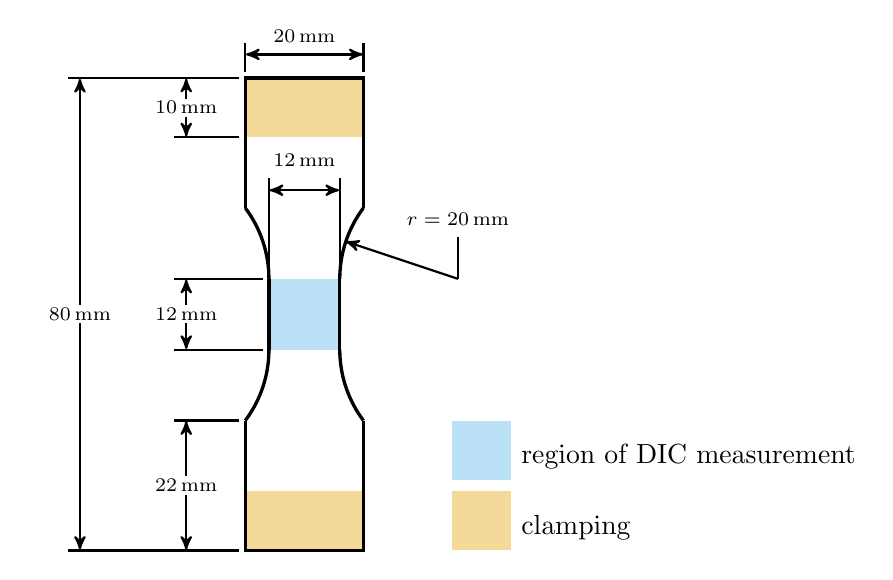 % color definition in preamble
\definecolor{color1}{RGB}{230, 159, 0}
\definecolor{color2}{RGB}{86, 180, 233}

\begin{tikzpicture}[scale=0.75]
	\tikzstyle{ann} = [fill=white,font=\scriptsize,inner sep=1pt]
	\pgfmathsetmacro{\R}{20mm}
	\pgfmathsetmacro{\angle}{acos(16mm/\R)}
	\pgfmathsetmacro{\pointx}{36 - cos(\angle/2)*20}
	\pgfmathsetmacro{\pointy}{46 + sin(\angle/2)*20}

	% draw specimen geometry
	\fill[color2!40!white] (4mm,34mm) rectangle (10mm,40mm);
	\fill[color1!40!white] (0mm,0mm) rectangle (10mm,10mm);
	\begin{scope}[very thick]
		\draw (10mm,0mm) -- (0mm,0mm) -- (0mm,22mm);
		\draw (0,22mm) arc (-\angle:0:20mm);
		\draw (4mm,34mm) -- (4mm,40mm);
	\end{scope}

	\begin{scope}[xscale=-1,xshift=-2cm]
		\fill[color2!40!white] (4mm,34mm) rectangle (10mm,40mm);
		\fill[color1!40!white] (0mm,0mm) rectangle (10mm,10mm);
		\begin{scope}[very thick]
			\draw (10mm,0mm) -- (0mm,0mm) -- (0mm,22mm);
			\draw (0,22mm) arc (-\angle:0:20mm);
			\draw (4mm,34mm) -- (4mm,40mm);
		\end{scope}
	\end{scope}

	\begin{scope}[yscale=-1,yshift=-80mm]
		\fill[color2!40!white] (4mm,34mm) rectangle (10mm,40mm);
		\fill[color1!40!white] (0mm,0mm) rectangle (10mm,10mm);
		\begin{scope}[very thick]
			\draw (10mm,0mm) -- (0mm,0mm) -- (0mm,22mm);
			\draw (0,22mm) arc (-\angle:0:20mm);
			\draw (4mm,34mm) -- (4mm,40mm);
		\end{scope}

		\begin{scope}[xscale=-1,xshift=-2cm]
			\fill[color2!40!white] (4mm,34mm) rectangle (10mm,40mm);
			\fill[color1!40!white] (0mm,0mm) rectangle (10mm,10mm);
			\begin{scope}[very thick]
				\draw (10mm,0mm) -- (0mm,0mm) -- (0mm,22mm);
				\draw (0,22mm) arc (-\angle:0:20mm);
				\draw (4mm,34mm) -- (4mm,40mm);
			\end{scope}
		\end{scope}
	\end{scope}

	% add dimensions
	\begin{scope}[thick]
		\draw (-1mm,0mm) -- (-30mm,0mm);
		\draw (-1mm,80mm) -- (-30mm, 80mm);

		\draw (-1mm,22mm) -- (-12mm, 22mm);

		\draw (-1mm,70mm) -- (-12mm, 70mm);

		\draw (0mm, 81mm) -- (0mm, 86mm);
		\draw (20mm,81mm) -- (20mm, 86mm);

		\draw (4mm, 45mm) -- (4mm, 63mm);
		\draw (16mm,45mm) -- (16mm, 63mm);

		\draw (3mm,34mm) -- (-12mm,34mm);
		\draw (3mm,46mm) -- (-12mm,46mm);

		\draw[arrows=<->,>=stealth'](-28mm,79.853mm)--(-28mm,.12mm);
		\node[ann] at (-28mm,40mm) {$80$\,mm};

		\draw[arrows=<->,>=stealth'](-10mm,.12mm)--(-10mm,21.88mm);
		\node[ann] at (-10mm,11mm) {$22$\,mm};

		\draw[arrows=<->,>=stealth'](-10mm,70.12mm)--(-10mm,79.88mm);
		\node[ann] at (-10mm,75mm) {$10$\,mm};

		\draw[arrows=<->,>=stealth'](.12mm,84mm)--(19.88mm,84mm);
		\node[ann] at (10mm,87mm) {$20$\,mm};

		\draw[arrows=<->,>=stealth'](4.12mm,61mm)--(15.88mm,61mm);
		\node[ann] at (10mm,66mm) {$12$\,mm};

		\draw[arrows=<->,>=stealth'](-10mm,45.853mm)--(-10mm,34.12mm);
		\node[ann] at (-10mm,40mm) {$12$\,mm};

		\draw[arrows=->,>=stealth'](36mm,46mm)--(\pointx mm,\pointy mm);
		\draw(36mm,46mm) -- (36mm,53mm);
		\node[ann] at (36mm,56mm) {$r=20$\,mm};

		% \draw[arrows=<-,>=stealth'](10mm,40mm)--(36 mm,31 mm);
		% \node[anchor=north west] at (35mm,37mm) {\begin{minipage}{25mm}
		% 		\small Region of DIC measurement
		% 	\end{minipage}};

		\fill[color2!40!white] (35mm,12mm) rectangle (45mm,22mm);
		\node[anchor=south west] at (45mm,12mm) {region of DIC measurement};

		\fill[color1!40!white] (35mm,0mm) rectangle (45mm,10mm);
		\node[anchor=south west] at (45mm,0mm) {clamping};
	\end{scope}
\end{tikzpicture}
